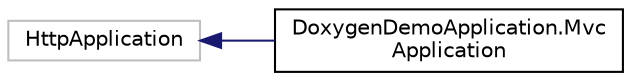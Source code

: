 digraph "Graphical Class Hierarchy"
{
  edge [fontname="Helvetica",fontsize="10",labelfontname="Helvetica",labelfontsize="10"];
  node [fontname="Helvetica",fontsize="10",shape=record];
  rankdir="LR";
  Node2 [label="HttpApplication",height=0.2,width=0.4,color="grey75", fillcolor="white", style="filled"];
  Node2 -> Node0 [dir="back",color="midnightblue",fontsize="10",style="solid",fontname="Helvetica"];
  Node0 [label="DoxygenDemoApplication.Mvc\lApplication",height=0.2,width=0.4,color="black", fillcolor="white", style="filled",URL="$class_doxygen_demo_application_1_1_mvc_application.html"];
}
